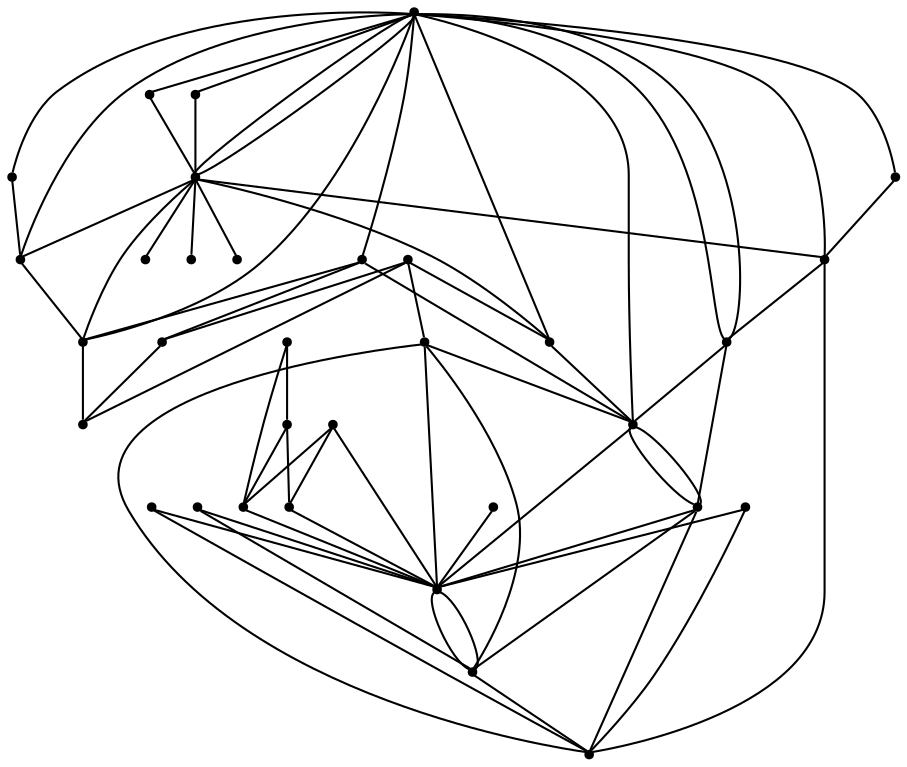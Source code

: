 graph {
  node [shape=point,comment="{\"directed\":false,\"doi\":\"10.1007/978-3-662-45803-7_8\",\"figure\":\"2 (1)\"}"]

  v0 [pos="1156.2261922839768,709.009148865886"]
  v1 [pos="1107.5107973963202,709.0539155290555"]
  v2 [pos="1138.4414270085833,787.9076176462659"]
  v3 [pos="1059.1353463815296,770.069144013125"]
  v4 [pos="1118.0976026872454,758.3722589943553"]
  v5 [pos="1110.6391017783178,811.6334879420541"]
  v6 [pos="1064.1014663614442,673.9281150640061"]
  v7 [pos="1102.2862360891395,845.0041171528579"]
  v8 [pos="1030.82638198607,593.0159574888885"]
  v9 [pos="1057.9792636299085,857.5786196045502"]
  v10 [pos="973.1556006388741,711.032013633856"]
  v11 [pos="949.3269857817547,680.123121519083"]
  v12 [pos="958.6493563810453,816.9353716368229"]
  v13 [pos="1025.3901749193747,763.2237725644482"]
  v14 [pos="909.7192935863983,751.5762342440141"]
  v15 [pos="933.0725723637532,774.3901845518329"]
  v16 [pos="998.291437433464,664.9558102705273"]
  v17 [pos="984.406483072423,842.9667807459948"]
  v18 [pos="877.4866274054912,765.4855784031546"]
  v19 [pos="983.5558280882908,580.036360468486"]
  v20 [pos="837.5953623407049,810.3757752990367"]
  v21 [pos="824.5735332986421,733.1049683216438"]
  v22 [pos="781.3350331263239,751.8106588911841"]
  v23 [pos="808.7120944886806,778.266150631526"]
  v24 [pos="774.7750961920334,864.7071898943368"]
  v25 [pos="744.9077534978569,841.2146469456267"]
  v26 [pos="719.3726433036468,800.1182458457439"]
  v27 [pos="716.0880143669737,647.4153251753871"]
  v28 [pos="678.8059441841451,713.9731277439488"]
  v29 [pos="665.2722269839046,766.6422599232175"]
  v30 [pos="625.638417071945,747.032076019953"]
  v31 [pos="633.3523371606633,708.333593678872"]
  v32 [pos="540.543715170484,715.4654558689344"]

  v0 -- v1 [id="-1",pos="1156.2261922839768,709.009148865886 1136.7944520707188,709.021489516195 1126.8539409704306,709.0298226357335 1107.5107973963202,709.0539155290555"]
  v32 -- v30 [id="-2",pos="540.543715170484,715.4654558689344 567.9928308910704,725.6385568267506 598.2188229603817,736.8527729311826 625.638417071945,747.032076019953"]
  v32 -- v31 [id="-3",pos="540.543715170484,715.4654558689344 570.1694133149421,713.1903393030262 603.9145847770973,710.5931413057951 633.3523371606633,708.333593678872"]
  v31 -- v30 [id="-4",pos="633.3523371606633,708.333593678872 630.0292474208557,725.0464600583206 628.9034179560673,730.6994320737981 625.638417071945,747.032076019953"]
  v30 -- v22 [id="-5",pos="625.638417071945,747.032076019953 666.2011714936895,748.2794517780466 740.5047709348873,750.5556656440467 781.3350331263239,751.8106588911841"]
  v31 -- v28 [id="-6",pos="633.3523371606633,708.333593678872 652.811099692171,714.0500178819591 664.0108067284136,717.3405537584746 678.8059441841451,713.9731277439488"]
  v28 -- v22 [id="-7",pos="678.8059441841451,713.9731277439488 708.6751015577505,730.4638922274887 749.9961735117679,742.6060768461026 781.3350331263239,751.8106588911841"]
  v29 -- v30 [id="-9",pos="665.2722269839046,766.6422599232175 648.7719061976406,758.4723200404168 641.8377637817365,755.0413648081394 625.638417071945,747.032076019953"]
  v29 -- v28 [id="-10",pos="665.2722269839046,766.6422599232175 670.4917301705736,746.3826811032459 673.6189847539745,734.2096473590906 678.8059441841451,713.9731277439488"]
  v29 -- v22 [id="-11",pos="665.2722269839046,766.6422599232175 699.6252318335622,762.2576554936786 747.4263793917881,756.1461074571857 781.3350331263239,751.8106588911841"]
  v27 -- v22 [id="-13",pos="716.0880143669737,647.4153251753871 734.7964115350111,677.3298725720989 762.5122397233224,721.6739002744122 781.3350331263239,751.8106588911841"]
  v26 -- v22 [id="-14",pos="719.3726433036468,800.1182458457439 740.4463639584151,783.702270704204 760.1646991885784,768.3275379324791 781.3350331263239,751.8106588911841"]
  v26 -- v23 [id="-15",pos="719.3726433036468,800.1182458457439 748.2811699461498,793.0488502464203 780.2667517118831,785.2280585305427 808.7120944886806,778.266150631526"]
  v25 -- v22 [id="-16",pos="744.9077534978569,841.2146469456267 756.3786164555374,813.0884760581154 769.83417137844,780.0711933798036 781.3350331263239,751.8106588911841"]
  v25 -- v20 [id="-17",pos="744.9077534978569,841.2146469456267 774.1748022671801,831.4773172503942 808.6746834841429,819.9962504859317 837.5953623407049,810.3757752990367"]
  v24 -- v22 [id="-18",pos="774.7750961920334,864.7071898943368 776.7224407768753,831.4105886824867 779.4035627687475,785.2822556133427 781.3350331263239,751.8106588911841"]
  v24 -- v20 [id="-19",pos="774.7750961920334,864.7071898943368 795.7362020882441,846.5893977276576 816.6929815417533,828.4632088298403 837.5953623407049,810.3757752990367"]
  v22 -- v23 [id="-20",pos="781.3350331263239,751.8106588911841 794.5291212565858,765.5440081639279 801.0433744921261,772.3249453905341 808.7120944886806,778.266150631526"]
  v23 -- v20 [id="-21",pos="808.7120944886806,778.266150631526 815.5051925998299,787.3798724532331 823.5035258273045,795.7068958054431 837.5953623407049,810.3757752990367"]
  v21 -- v22 [id="-23",pos="824.5735332986421,733.1049683216438 807.0609839805867,740.6837815129073 798.6758290315397,744.3148588373077 781.3350331263239,751.8106588911841"]
  v23 -- v18 [id="-25",pos="808.7120944886806,778.266150631526 833.843666724278,771.6291311947359 856.8723644023355,765.5449289289795 877.4866274054912,765.4855784031546"]
  v18 -- v14 [id="-26",pos="877.4866274054912,765.4855784031546 884.6217478192108,758.2132895214876 892.3595906129983,756.1688447986975 909.7192935863983,751.5762342440141"]
  v21 -- v23 [id="-27",pos="824.5735332986421,733.1049683216438 818.1565280338995,751.401890752601 815.0750828438102,760.160635503556 808.7120944886806,778.266150631526"]
  v21 -- v20 [id="-28",pos="824.5735332986421,733.1049683216438 829.0143086110938,759.4519386731866 833.1965153479648,784.2441143090048 837.5953623407049,810.3757752990367"]
  v21 -- v14 [id="-29",pos="824.5735332986421,733.1049683216438 852.3144930291174,739.1245975968151 881.856589030782,745.5321304059236 909.7192935863983,751.5762342440141"]
  v18 -- v22 [id="-30",pos="877.4866274054912,765.4855784031546 847.1566098388681,761.1655079413395 811.3641402406316,756.0753077469083 781.3350331263239,751.8106588911841"]
  v18 -- v20 [id="-32",pos="877.4866274054912,765.4855784031546 862.4134282812748,782.4558014114037 852.3228277937338,793.8117441595897 837.5953623407049,810.3757752990367"]
  v23 -- v22 [id="-35",pos="808.7120944886806,778.266150631526 805.1320229673809,764.2324428089302 797.481355072589,760.2352080845321 781.3350331263239,751.8106588911841"]
  v14 -- v22 [id="-37",pos="909.7192935863983,751.5762342440141 873.4172262996497,751.643742054016 817.5936451135839,751.7438031000775 781.3350331263239,751.8106588911841"]
  v14 -- v18 [id="-38",pos="909.7192935863983,751.5762342440141 895.9725683947348,762.7840770999621 889.9915401971492,767.6598493423184 877.4866274054912,765.4855784031546"]
  v15 -- v18 [id="-40",pos="933.0725723637532,774.3901845518329 911.1386757679466,771.1248109461819 895.0633045275439,768.7333058578195 877.4866274054912,765.4855784031546"]
  v15 -- v14 [id="-42",pos="933.0725723637532,774.3901845518329 922.5609072026904,764.1085622052178 920.3176466618875,761.9240762657407 909.7192935863983,751.5762342440141"]
  v11 -- v21 [id="-43",pos="949.3269857817547,680.123121519083 916.0700258245959,694.3158166633415 862.9154272884848,716.9998113373484 824.5735332986421,733.1049683216438"]
  v12 -- v20 [id="-45",pos="958.6493563810453,816.9353716368229 923.4198333272817,815.018706434269 872.7791396253144,812.271385062146 837.5953623407049,810.3757752990367"]
  v12 -- v15 [id="-46",pos="958.6493563810453,816.9353716368229 948.462874288337,799.9399584351596 943.242448551386,791.2562117600512 933.0725723637532,774.3901845518329"]
  v11 -- v19 [id="-47",pos="949.3269857817547,680.123121519083 959.7251772581353,649.7821060562187 973.1806685568806,610.4448201297525 983.5558280882908,580.036360468486"]
  v11 -- v10 [id="-48",pos="949.3269857817547,680.123121519083 959.5875582057286,693.3965723235166 962.9983220344018,697.8114081657324 973.1556006388741,711.032013633856"]
  v11 -- v8 [id="-49",pos="949.3269857817547,680.123121519083 973.0847869517132,654.7513805999423 1007.1760738300001,618.3156105628611 1030.82638198607,593.0159574888885"]
  v10 -- v14 [id="-50",pos="973.1556006388741,711.032013633856 951.415035190636,724.9339947503506 931.7008355307023,737.5322720373675 909.7192935863983,751.5762342440141"]
  v17 -- v12 [id="-51",pos="984.406483072423,842.9667807459948 972.8872235317299,828.8623518205072 967.4119513817336,822.1623480182203 958.6493563810453,816.9353716368229"]
  v16 -- v14 [id="-54",pos="998.291437433464,664.9558102705273 972.9264264240015,689.7697569762847 935.303489818025,726.5598436227509 909.7192935863983,751.5762342440141"]
  v19 -- v8 [id="-55",pos="983.5558280882908,580.036360468486 1002.4435181318169,585.2108619351949 1012.0921215980588,587.858058649657 1030.82638198607,593.0159574888885"]
  v16 -- v19 [id="-56",pos="998.291437433464,664.9558102705273 993.4412088562118,636.917041720771 988.4084107593659,607.9060175808904 983.5558280882908,580.036360468486"]
  v16 -- v6 [id="-57",pos="998.291437433464,664.9558102705273 1022.0535014219669,668.183478733605 1040.5126509534794,670.701416677821 1064.1014663614442,673.9281150640061"]
  v13 -- v15 [id="-58",pos="1025.3901749193747,763.2237725644482 996.1203135577946,763.6734557663988 962.4116327097321,764.1883760725833 933.0725723637532,774.3901845518329"]
  v13 -- v12 [id="-62",pos="1025.3901749193747,763.2237725644482 1003.3857282784148,780.9590840860504 980.5901470525492,799.3061960690372 958.6493563810453,816.9353716368229"]
  v13 -- v10 [id="-63",pos="1025.3901749193747,763.2237725644482 1007.0507978641244,744.8818926355227 991.3145077717238,729.1527796428134 973.1556006388741,711.032013633856"]
  v13 -- v17 [id="-66",pos="1025.3901749193747,763.2237725644482 1012.2045454841443,788.9341339307896 997.6482290144598,817.2573258449466 984.406483072423,842.9667807459948"]
  v13 -- v16 [id="-67",pos="1025.3901749193747,763.2237725644482 1017.1081229173572,733.1007063444753 1006.7006105019208,695.3726030513322 998.291437433464,664.9558102705273"]
  v13 -- v9 [id="-68",pos="1025.3901749193747,763.2237725644482 1035.5547384898664,792.5818774942669 1047.8761291833644,828.2546900065792 1057.9792636299085,857.5786196045502"]
  v13 -- v6 [id="-69",pos="1025.3901749193747,763.2237725644482 1037.6312401141838,735.0434045941369 1052.045801961232,701.8010004650866 1064.1014663614442,673.9281150640061"]
  v13 -- v7 [id="-70",pos="1025.3901749193747,763.2237725644482 1048.4474104924536,787.7167987505742 1079.386374869333,820.6215525093165 1102.2862360891395,845.0041171528579"]
  v13 -- v1 [id="-71",pos="1025.3901749193747,763.2237725644482 1050.8782986733615,746.4326798204769 1081.6754448034474,726.1178702292129 1107.5107973963202,709.0539155290555"]
  v13 -- v3 [id="-72",pos="1025.3901749193747,763.2237725644482 1040.7706951562923,771.9448452623984 1047.032127729008,775.4999583467808 1059.1353463815296,770.069144013125"]
  v3 -- v5 [id="-73",pos="1059.1353463815296,770.069144013125 1069.8680292876397,788.4667651478055 1088.9218644845662,799.287614620987 1110.6391017783178,811.6334879420541"]
  v13 -- v0 [id="-74",pos="1025.3901749193747,763.2237725644482 1061.2857474646407,748.3628465850311 1120.432609262986,723.8583226022898 1156.2261922839768,709.009148865886"]
  v13 -- v3 [id="-75",pos="1025.3901749193747,763.2237725644482 1042.9300869817384,767.0507577760228 1050.5537868465522,768.7149063013793 1059.1353463815296,770.069144013125"]
  v3 -- v2 [id="-76",pos="1059.1353463815296,770.069144013125 1082.0479392710956,775.5904140937955 1111.222888330754,781.9610005636307 1138.4414270085833,787.9076176462659"]
  v3 -- v4 [id="-78",pos="1059.1353463815296,770.069144013125 1075.3657948985974,760.6122768472688 1094.5247815261216,759.61022653754 1118.0976026872454,758.3722589943553"]
  v13 -- v15 [id="-81",pos="1025.3901749193747,763.2237725644482 999.0406516574773,772.1228173232897 963.2676894120654,773.3494740195632 933.0725723637532,774.3901845518329"]
  v13 -- v14 [id="-83",pos="1025.3901749193747,763.2237725644482 991.9802107681408,761.7451847101221 943.4610676609436,755.74254243891 909.7192935863983,751.5762342440141"]
  v3 -- v12 [id="-84",pos="1059.1353463815296,770.069144013125 1029.0709278598777,784.1023876652508 988.6375849742383,802.9622727520531 958.6493563810453,816.9353716368229"]
  v3 -- v10 [id="-85",pos="1059.1353463815296,770.069144013125 1034.240749898464,749.6503742806625 1002.4209959398386,723.5890559054994 973.1556006388741,711.032013633856"]
  v9 -- v3 [id="-87",pos="1057.9792636299085,857.5786196045502 1058.3836587741976,829.0717810025485 1058.7839819724145,798.7142265238064 1059.1353463815296,770.069144013125"]
  v6 -- v8 [id="-88",pos="1064.1014663614442,673.9281150640061 1053.2760386682762,647.5642876385876 1041.7301628290481,619.4954148993535 1030.82638198607,593.0159574888885"]
  v3 -- v6 [id="-89",pos="1059.1353463815296,770.069144013125 1060.7271273628694,739.8208901652761 1062.5617935649964,704.3190020209022 1064.1014663614442,673.9281150640061"]
  v3 -- v1 [id="-90",pos="1059.1353463815296,770.069144013125 1075.6045549548362,749.3299973442929 1090.9989288254922,729.9156735559827 1107.5107973963202,709.0539155290555"]
  v7 -- v3 [id="-91",pos="1102.2862360891395,845.0041171528579 1088.067636646813,820.2671722883321 1073.327828107253,794.670437141652 1059.1353463815296,770.069144013125"]
  v1 -- v6 [id="-92",pos="1107.5107973963202,709.0539155290555 1090.9573186265677,695.6353189573932 1080.6748913045346,687.3184203767772 1064.1014663614442,673.9281150640061"]
}